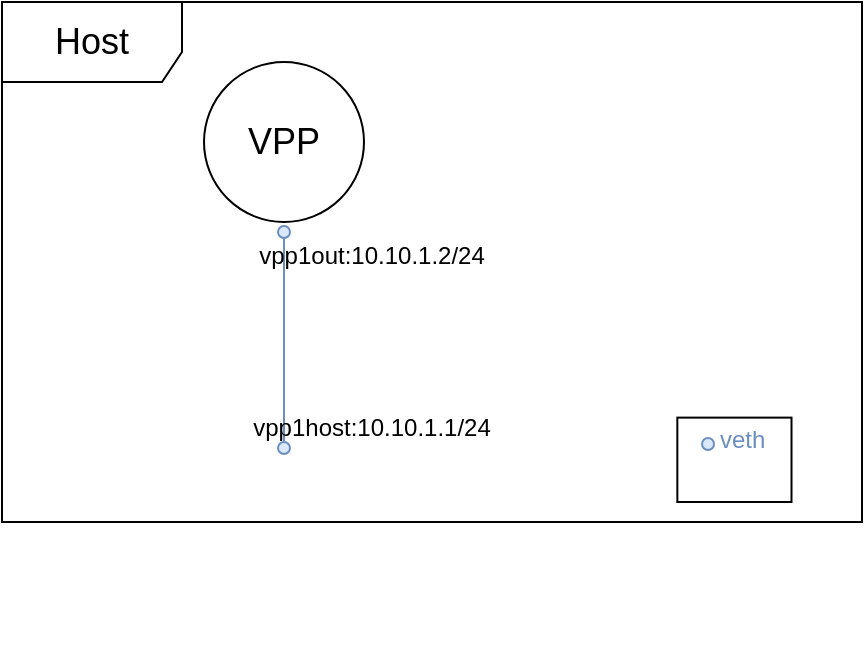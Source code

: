 <mxfile version="20.7.4" type="github">
  <diagram id="X3frUOIJ4UyBZ5zGNv1c" name="acl-lab">
    <mxGraphModel dx="421" dy="251" grid="1" gridSize="10" guides="1" tooltips="1" connect="1" arrows="1" fold="1" page="1" pageScale="1" pageWidth="827" pageHeight="1169" math="0" shadow="0">
      <root>
        <mxCell id="0" />
        <mxCell id="1" parent="0" />
        <mxCell id="YIrWhIE3qQ4BIBY2tq_o-36" value="&lt;font style=&quot;font-size: 18px;&quot;&gt;Host&lt;/font&gt;" style="shape=umlFrame;whiteSpace=wrap;html=1;fontSize=12;width=90;height=40;gradientColor=none;fillColor=default;" parent="1" vertex="1">
          <mxGeometry x="199" y="130" width="430" height="260" as="geometry" />
        </mxCell>
        <mxCell id="YIrWhIE3qQ4BIBY2tq_o-2" value="&lt;font style=&quot;font-size: 18px;&quot;&gt;VPP&lt;/font&gt;" style="ellipse;whiteSpace=wrap;html=1;aspect=fixed;" parent="1" vertex="1">
          <mxGeometry x="300" y="160" width="80" height="80" as="geometry" />
        </mxCell>
        <mxCell id="YIrWhIE3qQ4BIBY2tq_o-3" value="" style="ellipse;whiteSpace=wrap;html=1;aspect=fixed;fillColor=#dae8fc;strokeColor=#6c8ebf;" parent="1" vertex="1">
          <mxGeometry x="337" y="242" width="6" height="6" as="geometry" />
        </mxCell>
        <mxCell id="YIrWhIE3qQ4BIBY2tq_o-10" style="rounded=0;orthogonalLoop=1;jettySize=auto;html=1;exitX=0.5;exitY=0;exitDx=0;exitDy=0;fontSize=18;endArrow=none;endFill=0;fillColor=#dae8fc;strokeColor=#6c8ebf;" parent="1" source="YIrWhIE3qQ4BIBY2tq_o-4" target="YIrWhIE3qQ4BIBY2tq_o-3" edge="1">
          <mxGeometry relative="1" as="geometry">
            <mxPoint x="340" y="250" as="targetPoint" />
          </mxGeometry>
        </mxCell>
        <mxCell id="YIrWhIE3qQ4BIBY2tq_o-4" value="" style="ellipse;whiteSpace=wrap;html=1;aspect=fixed;fillColor=#dae8fc;strokeColor=#6c8ebf;" parent="1" vertex="1">
          <mxGeometry x="337" y="350" width="6" height="6" as="geometry" />
        </mxCell>
        <mxCell id="YIrWhIE3qQ4BIBY2tq_o-19" value="&lt;font style=&quot;font-size: 12px;&quot;&gt;vpp1host:10.10.1.1/24&lt;/font&gt;" style="text;html=1;strokeColor=none;fillColor=none;align=center;verticalAlign=middle;whiteSpace=wrap;rounded=0;fontSize=18;" parent="1" vertex="1">
          <mxGeometry x="354" y="326" width="60" height="30" as="geometry" />
        </mxCell>
        <mxCell id="YIrWhIE3qQ4BIBY2tq_o-20" value="&lt;font style=&quot;font-size: 12px;&quot;&gt;vpp1out:10.10.1.2/24&lt;/font&gt;" style="text;html=1;strokeColor=none;fillColor=none;align=center;verticalAlign=middle;whiteSpace=wrap;rounded=0;fontSize=18;" parent="1" vertex="1">
          <mxGeometry x="354" y="240" width="60" height="30" as="geometry" />
        </mxCell>
        <mxCell id="rNDPbL1ABQbkdlFyfxvr-2" value="&amp;nbsp;" style="text;html=1;strokeColor=none;fillColor=none;align=center;verticalAlign=middle;whiteSpace=wrap;rounded=0;" vertex="1" parent="1">
          <mxGeometry x="277" y="424" width="60" height="30" as="geometry" />
        </mxCell>
        <mxCell id="rNDPbL1ABQbkdlFyfxvr-10" value="" style="group" vertex="1" connectable="0" parent="1">
          <mxGeometry x="500" y="330" width="110" height="50" as="geometry" />
        </mxCell>
        <mxCell id="rNDPbL1ABQbkdlFyfxvr-9" value="" style="rounded=0;whiteSpace=wrap;html=1;fontColor=#6C8EBF;" vertex="1" parent="rNDPbL1ABQbkdlFyfxvr-10">
          <mxGeometry x="36.67" y="7.812" width="57.08" height="42.188" as="geometry" />
        </mxCell>
        <mxCell id="rNDPbL1ABQbkdlFyfxvr-8" value="" style="group" vertex="1" connectable="0" parent="rNDPbL1ABQbkdlFyfxvr-10">
          <mxGeometry x="49.022" y="13.281" width="50.217" height="23.438" as="geometry" />
        </mxCell>
        <mxCell id="rNDPbL1ABQbkdlFyfxvr-6" value="" style="ellipse;whiteSpace=wrap;html=1;aspect=fixed;fillColor=#dae8fc;strokeColor=#6c8ebf;" vertex="1" parent="rNDPbL1ABQbkdlFyfxvr-8">
          <mxGeometry y="4.688" width="6" height="6" as="geometry" />
        </mxCell>
        <mxCell id="rNDPbL1ABQbkdlFyfxvr-7" value="&lt;font color=&quot;#6c8ebf&quot;&gt;veth&lt;/font&gt;" style="text;html=1;strokeColor=none;fillColor=none;align=left;verticalAlign=middle;whiteSpace=wrap;rounded=0;fontColor=#000000;" vertex="1" parent="rNDPbL1ABQbkdlFyfxvr-8">
          <mxGeometry x="6.578" width="22.755" height="11.719" as="geometry" />
        </mxCell>
      </root>
    </mxGraphModel>
  </diagram>
</mxfile>
